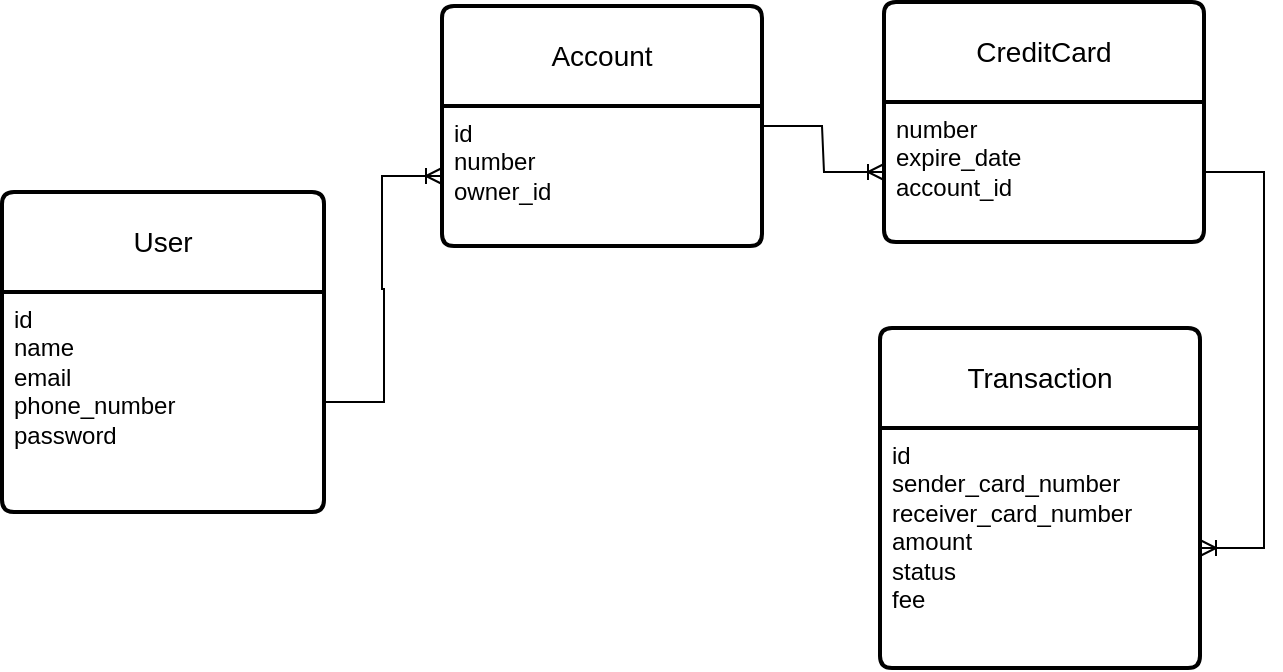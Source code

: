 <mxfile version="24.5.5" type="device">
  <diagram name="Page-1" id="zJl2uxAsZwKDhwMTcCnZ">
    <mxGraphModel dx="1114" dy="788" grid="0" gridSize="10" guides="1" tooltips="1" connect="1" arrows="1" fold="1" page="0" pageScale="1" pageWidth="850" pageHeight="1100" math="0" shadow="0">
      <root>
        <mxCell id="0" />
        <mxCell id="1" parent="0" />
        <mxCell id="rDwb3oGFWOYNA7drUDGD-1" value="Transaction" style="swimlane;childLayout=stackLayout;horizontal=1;startSize=50;horizontalStack=0;rounded=1;fontSize=14;fontStyle=0;strokeWidth=2;resizeParent=0;resizeLast=1;shadow=0;dashed=0;align=center;arcSize=4;whiteSpace=wrap;html=1;" vertex="1" parent="1">
          <mxGeometry x="134" y="252" width="160" height="170" as="geometry" />
        </mxCell>
        <mxCell id="rDwb3oGFWOYNA7drUDGD-2" value="&lt;div&gt;id&lt;/div&gt;&lt;div&gt;&lt;span style=&quot;background-color: initial;&quot;&gt;sender_card_number&lt;/span&gt;&lt;/div&gt;&lt;div&gt;&lt;span style=&quot;background-color: initial;&quot;&gt;receiver_card_number&lt;/span&gt;&lt;/div&gt;&lt;div&gt;amount&lt;/div&gt;&lt;div&gt;status&lt;/div&gt;&lt;div&gt;&lt;span style=&quot;background-color: initial;&quot;&gt;fee&lt;/span&gt;&lt;br&gt;&lt;/div&gt;" style="align=left;strokeColor=none;fillColor=none;spacingLeft=4;fontSize=12;verticalAlign=top;resizable=0;rotatable=0;part=1;html=1;" vertex="1" parent="rDwb3oGFWOYNA7drUDGD-1">
          <mxGeometry y="50" width="160" height="120" as="geometry" />
        </mxCell>
        <mxCell id="rDwb3oGFWOYNA7drUDGD-3" value="User" style="swimlane;childLayout=stackLayout;horizontal=1;startSize=50;horizontalStack=0;rounded=1;fontSize=14;fontStyle=0;strokeWidth=2;resizeParent=0;resizeLast=1;shadow=0;dashed=0;align=center;arcSize=4;whiteSpace=wrap;html=1;" vertex="1" parent="1">
          <mxGeometry x="-305" y="184" width="161" height="160" as="geometry" />
        </mxCell>
        <mxCell id="rDwb3oGFWOYNA7drUDGD-4" value="id&lt;div&gt;name&lt;/div&gt;&lt;div&gt;email&lt;/div&gt;&lt;div&gt;phone_number&lt;/div&gt;&lt;div&gt;password&lt;/div&gt;&lt;div&gt;&lt;br&gt;&lt;/div&gt;" style="align=left;strokeColor=none;fillColor=none;spacingLeft=4;fontSize=12;verticalAlign=top;resizable=0;rotatable=0;part=1;html=1;" vertex="1" parent="rDwb3oGFWOYNA7drUDGD-3">
          <mxGeometry y="50" width="161" height="110" as="geometry" />
        </mxCell>
        <mxCell id="rDwb3oGFWOYNA7drUDGD-5" value="Account" style="swimlane;childLayout=stackLayout;horizontal=1;startSize=50;horizontalStack=0;rounded=1;fontSize=14;fontStyle=0;strokeWidth=2;resizeParent=0;resizeLast=1;shadow=0;dashed=0;align=center;arcSize=4;whiteSpace=wrap;html=1;" vertex="1" parent="1">
          <mxGeometry x="-85" y="91" width="160" height="120" as="geometry" />
        </mxCell>
        <mxCell id="rDwb3oGFWOYNA7drUDGD-6" value="&lt;div&gt;id&lt;/div&gt;&lt;div&gt;number&lt;/div&gt;&lt;div&gt;owner_id&lt;br&gt;&lt;/div&gt;" style="align=left;strokeColor=none;fillColor=none;spacingLeft=4;fontSize=12;verticalAlign=top;resizable=0;rotatable=0;part=1;html=1;" vertex="1" parent="rDwb3oGFWOYNA7drUDGD-5">
          <mxGeometry y="50" width="160" height="70" as="geometry" />
        </mxCell>
        <mxCell id="rDwb3oGFWOYNA7drUDGD-7" value="CreditCard" style="swimlane;childLayout=stackLayout;horizontal=1;startSize=50;horizontalStack=0;rounded=1;fontSize=14;fontStyle=0;strokeWidth=2;resizeParent=0;resizeLast=1;shadow=0;dashed=0;align=center;arcSize=4;whiteSpace=wrap;html=1;" vertex="1" parent="1">
          <mxGeometry x="136" y="89" width="160" height="120" as="geometry" />
        </mxCell>
        <mxCell id="rDwb3oGFWOYNA7drUDGD-8" value="number&lt;div&gt;expire_date&lt;/div&gt;&lt;div&gt;account_id&lt;/div&gt;" style="align=left;strokeColor=none;fillColor=none;spacingLeft=4;fontSize=12;verticalAlign=top;resizable=0;rotatable=0;part=1;html=1;" vertex="1" parent="rDwb3oGFWOYNA7drUDGD-7">
          <mxGeometry y="50" width="160" height="70" as="geometry" />
        </mxCell>
        <mxCell id="rDwb3oGFWOYNA7drUDGD-9" value="" style="edgeStyle=entityRelationEdgeStyle;fontSize=12;html=1;endArrow=ERoneToMany;rounded=0;" edge="1" parent="1" source="rDwb3oGFWOYNA7drUDGD-8" target="rDwb3oGFWOYNA7drUDGD-2">
          <mxGeometry width="100" height="100" relative="1" as="geometry">
            <mxPoint x="150" y="225" as="sourcePoint" />
            <mxPoint x="250" y="125" as="targetPoint" />
          </mxGeometry>
        </mxCell>
        <mxCell id="rDwb3oGFWOYNA7drUDGD-11" value="" style="edgeStyle=entityRelationEdgeStyle;fontSize=12;html=1;endArrow=ERoneToMany;rounded=0;" edge="1" parent="1" source="rDwb3oGFWOYNA7drUDGD-5" target="rDwb3oGFWOYNA7drUDGD-8">
          <mxGeometry width="100" height="100" relative="1" as="geometry">
            <mxPoint x="131" y="225" as="sourcePoint" />
            <mxPoint x="231" y="125" as="targetPoint" />
          </mxGeometry>
        </mxCell>
        <mxCell id="rDwb3oGFWOYNA7drUDGD-12" value="" style="edgeStyle=entityRelationEdgeStyle;fontSize=12;html=1;endArrow=ERoneToMany;rounded=0;" edge="1" parent="1" source="rDwb3oGFWOYNA7drUDGD-4" target="rDwb3oGFWOYNA7drUDGD-6">
          <mxGeometry width="100" height="100" relative="1" as="geometry">
            <mxPoint x="131" y="225" as="sourcePoint" />
            <mxPoint x="231" y="125" as="targetPoint" />
          </mxGeometry>
        </mxCell>
      </root>
    </mxGraphModel>
  </diagram>
</mxfile>
